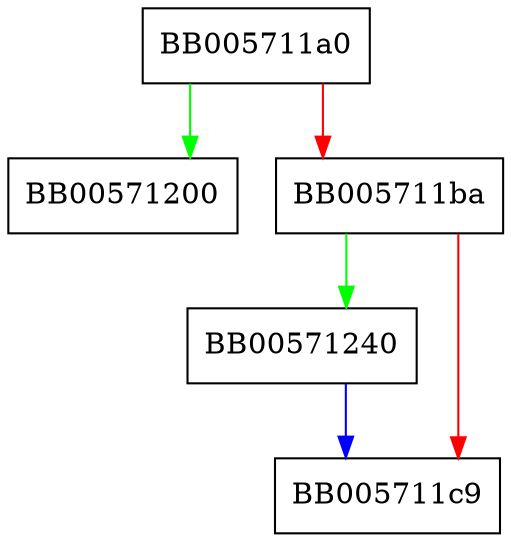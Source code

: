 digraph CONF_dump_fp {
  node [shape="box"];
  graph [splines=ortho];
  BB005711a0 -> BB00571200 [color="green"];
  BB005711a0 -> BB005711ba [color="red"];
  BB005711ba -> BB00571240 [color="green"];
  BB005711ba -> BB005711c9 [color="red"];
  BB00571240 -> BB005711c9 [color="blue"];
}